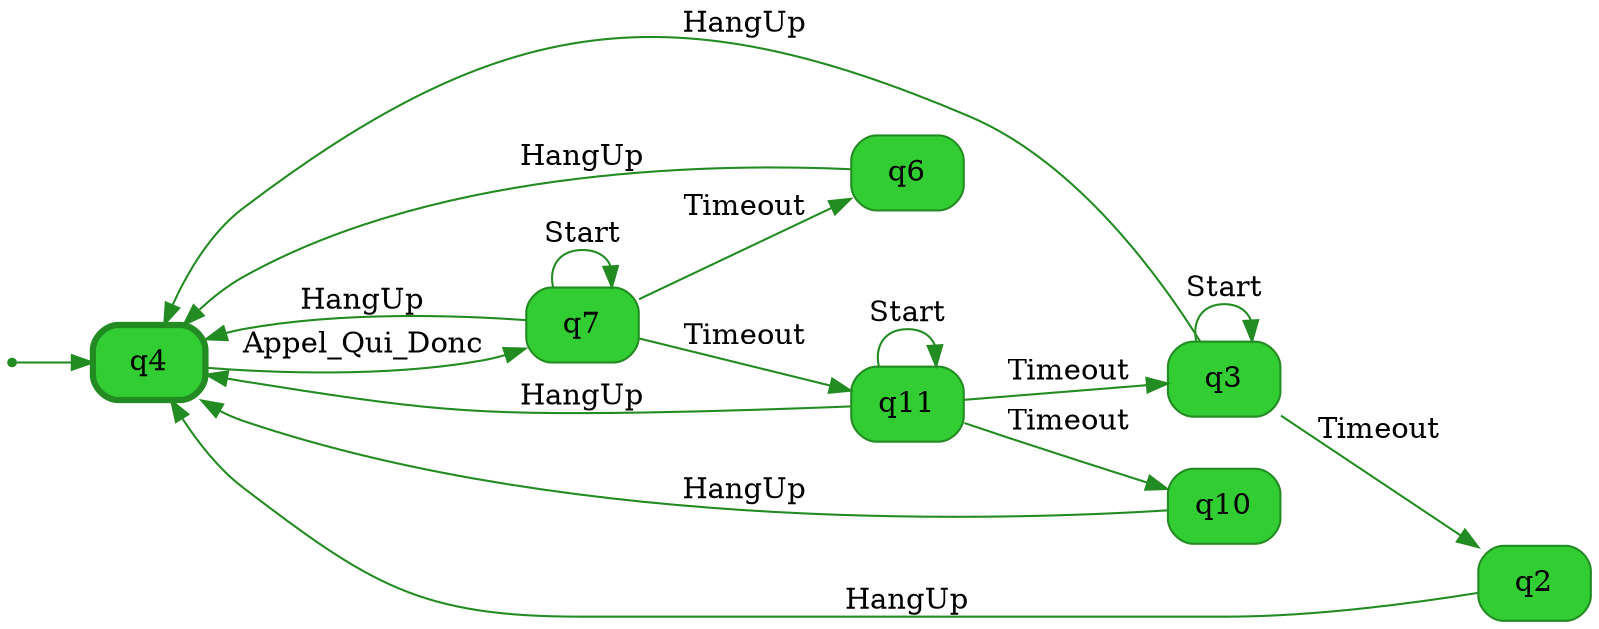 digraph g {

	rankdir="LR"

	__invisible__[shape="point", color="forestgreen"]
	q4[label="q4", shape="box", style="rounded, filled", color="forestgreen", fillcolor="limegreen", penwidth=3] // Initial
	q7[label="q7", shape="box", style="rounded, filled", color="forestgreen", fillcolor="limegreen"]
	q6[label="q6", shape="box", style="rounded, filled", color="forestgreen", fillcolor="limegreen"]
	q11[label="q11", shape="box", style="rounded, filled", color="forestgreen", fillcolor="limegreen"]
	q3[label="q3", shape="box", style="rounded, filled", color="forestgreen", fillcolor="limegreen"]
	q2[label="q2", shape="box", style="rounded, filled", color="forestgreen", fillcolor="limegreen"]
	q10[label="q10", shape="box", style="rounded, filled", color="forestgreen", fillcolor="limegreen"]

	__invisible__ -> q4[color="forestgreen"]
	q4 -> q7[label="Appel_Qui_Donc", color="forestgreen"]
	q7 -> q7[label="Start", color="forestgreen"]
	q7 -> q4[label="HangUp", color="forestgreen"]
	q7 -> q6[label="Timeout", color="forestgreen"]
	q6 -> q4[label="HangUp", color="forestgreen"]
	q7 -> q11[label="Timeout", color="forestgreen"]
	q11 -> q11[label="Start", color="forestgreen"]
	q11 -> q3[label="Timeout", color="forestgreen"]
	q3 -> q3[label="Start", color="forestgreen"]
	q3 -> q2[label="Timeout", color="forestgreen"]
	q2 -> q4[label="HangUp", color="forestgreen"]
	q3 -> q4[label="HangUp", color="forestgreen"]
	q11 -> q4[label="HangUp", color="forestgreen"]
	q11 -> q10[label="Timeout", color="forestgreen"]
	q10 -> q4[label="HangUp", color="forestgreen"]

}
